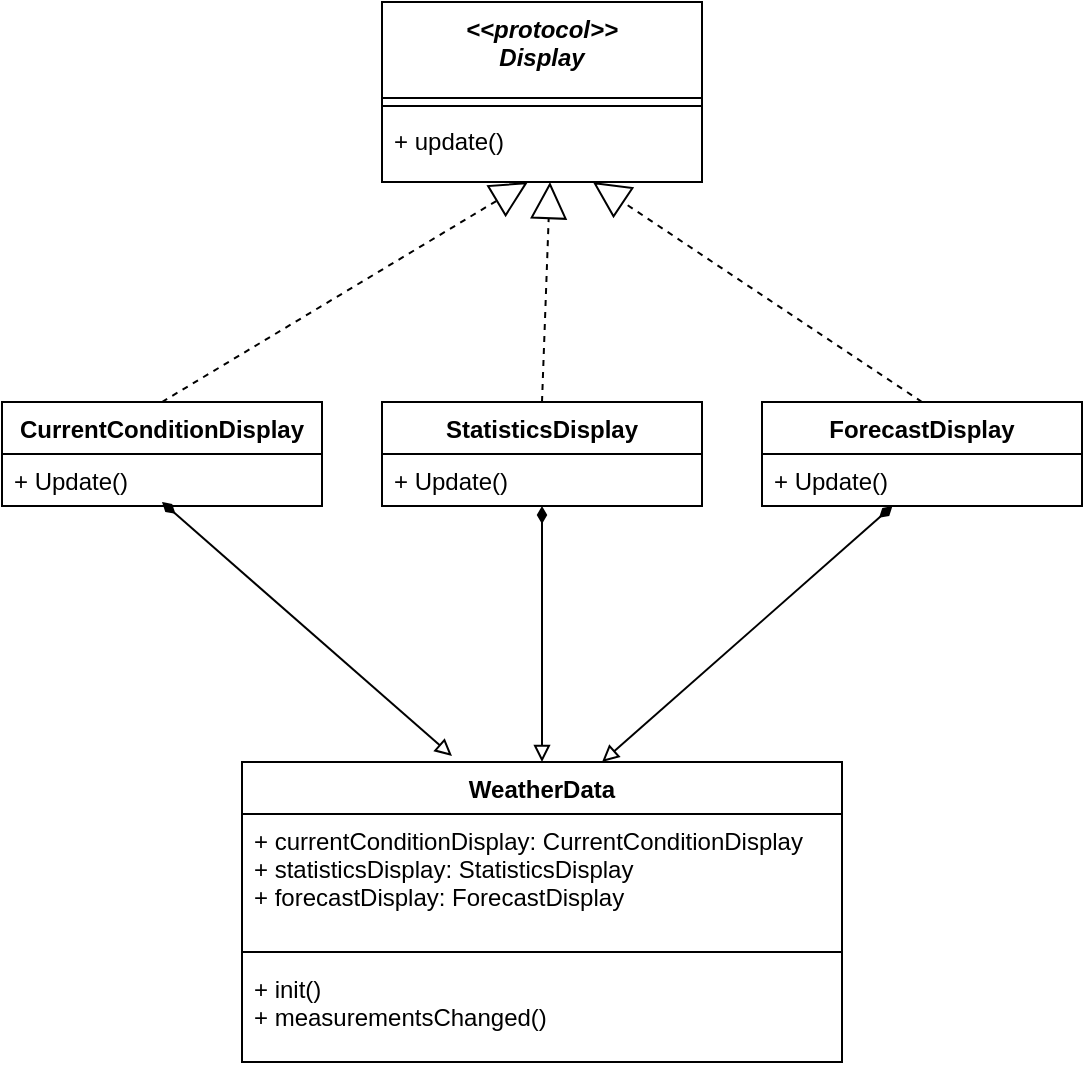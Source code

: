 <mxfile version="12.4.2" type="device" pages="1"><diagram id="fR0WRkPe8WizjACLn2uq" name="Page-1"><mxGraphModel dx="1106" dy="830" grid="1" gridSize="10" guides="1" tooltips="1" connect="1" arrows="1" fold="1" page="1" pageScale="1" pageWidth="827" pageHeight="1169" math="0" shadow="0"><root><mxCell id="0"/><mxCell id="1" parent="0"/><mxCell id="JV0GVRLFYsVt0dFMBlYl-1" value="CurrentConditionDisplay" style="swimlane;fontStyle=1;align=center;verticalAlign=top;childLayout=stackLayout;horizontal=1;startSize=26;horizontalStack=0;resizeParent=1;resizeParentMax=0;resizeLast=0;collapsible=1;marginBottom=0;" parent="1" vertex="1"><mxGeometry x="130" y="250" width="160" height="52" as="geometry"/></mxCell><mxCell id="JV0GVRLFYsVt0dFMBlYl-4" value="+ Update()" style="text;strokeColor=none;fillColor=none;align=left;verticalAlign=top;spacingLeft=4;spacingRight=4;overflow=hidden;rotatable=0;points=[[0,0.5],[1,0.5]];portConstraint=eastwest;" parent="JV0GVRLFYsVt0dFMBlYl-1" vertex="1"><mxGeometry y="26" width="160" height="26" as="geometry"/></mxCell><mxCell id="JV0GVRLFYsVt0dFMBlYl-5" value="StatisticsDisplay" style="swimlane;fontStyle=1;align=center;verticalAlign=top;childLayout=stackLayout;horizontal=1;startSize=26;horizontalStack=0;resizeParent=1;resizeParentMax=0;resizeLast=0;collapsible=1;marginBottom=0;" parent="1" vertex="1"><mxGeometry x="320" y="250" width="160" height="52" as="geometry"/></mxCell><mxCell id="JV0GVRLFYsVt0dFMBlYl-6" value="+ Update()" style="text;strokeColor=none;fillColor=none;align=left;verticalAlign=top;spacingLeft=4;spacingRight=4;overflow=hidden;rotatable=0;points=[[0,0.5],[1,0.5]];portConstraint=eastwest;" parent="JV0GVRLFYsVt0dFMBlYl-5" vertex="1"><mxGeometry y="26" width="160" height="26" as="geometry"/></mxCell><mxCell id="JV0GVRLFYsVt0dFMBlYl-7" value="ForecastDisplay" style="swimlane;fontStyle=1;align=center;verticalAlign=top;childLayout=stackLayout;horizontal=1;startSize=26;horizontalStack=0;resizeParent=1;resizeParentMax=0;resizeLast=0;collapsible=1;marginBottom=0;" parent="1" vertex="1"><mxGeometry x="510" y="250" width="160" height="52" as="geometry"/></mxCell><mxCell id="JV0GVRLFYsVt0dFMBlYl-8" value="+ Update()" style="text;strokeColor=none;fillColor=none;align=left;verticalAlign=top;spacingLeft=4;spacingRight=4;overflow=hidden;rotatable=0;points=[[0,0.5],[1,0.5]];portConstraint=eastwest;" parent="JV0GVRLFYsVt0dFMBlYl-7" vertex="1"><mxGeometry y="26" width="160" height="26" as="geometry"/></mxCell><mxCell id="JV0GVRLFYsVt0dFMBlYl-11" value="WeatherData" style="swimlane;fontStyle=1;align=center;verticalAlign=top;childLayout=stackLayout;horizontal=1;startSize=26;horizontalStack=0;resizeParent=1;resizeParentMax=0;resizeLast=0;collapsible=1;marginBottom=0;" parent="1" vertex="1"><mxGeometry x="250" y="430" width="300" height="150" as="geometry"/></mxCell><mxCell id="JV0GVRLFYsVt0dFMBlYl-12" value="+ currentConditionDisplay: CurrentConditionDisplay&#10;+ statisticsDisplay: StatisticsDisplay&#10;+ forecastDisplay: ForecastDisplay" style="text;strokeColor=none;fillColor=none;align=left;verticalAlign=top;spacingLeft=4;spacingRight=4;overflow=hidden;rotatable=0;points=[[0,0.5],[1,0.5]];portConstraint=eastwest;" parent="JV0GVRLFYsVt0dFMBlYl-11" vertex="1"><mxGeometry y="26" width="300" height="64" as="geometry"/></mxCell><mxCell id="JV0GVRLFYsVt0dFMBlYl-13" value="" style="line;strokeWidth=1;fillColor=none;align=left;verticalAlign=middle;spacingTop=-1;spacingLeft=3;spacingRight=3;rotatable=0;labelPosition=right;points=[];portConstraint=eastwest;" parent="JV0GVRLFYsVt0dFMBlYl-11" vertex="1"><mxGeometry y="90" width="300" height="10" as="geometry"/></mxCell><mxCell id="JV0GVRLFYsVt0dFMBlYl-14" value="+ init()&#10;+ measurementsChanged() " style="text;strokeColor=none;fillColor=none;align=left;verticalAlign=top;spacingLeft=4;spacingRight=4;overflow=hidden;rotatable=0;points=[[0,0.5],[1,0.5]];portConstraint=eastwest;" parent="JV0GVRLFYsVt0dFMBlYl-11" vertex="1"><mxGeometry y="100" width="300" height="50" as="geometry"/></mxCell><mxCell id="JV0GVRLFYsVt0dFMBlYl-18" value="" style="html=1;verticalAlign=bottom;endArrow=block;entryX=0.35;entryY=-0.02;entryDx=0;entryDy=0;entryPerimeter=0;startArrow=diamondThin;startFill=1;endFill=0;" parent="1" target="JV0GVRLFYsVt0dFMBlYl-11" edge="1"><mxGeometry width="80" relative="1" as="geometry"><mxPoint x="210" y="300" as="sourcePoint"/><mxPoint x="210" y="570" as="targetPoint"/></mxGeometry></mxCell><mxCell id="JV0GVRLFYsVt0dFMBlYl-19" value="" style="html=1;verticalAlign=bottom;endArrow=block;startArrow=diamondThin;startFill=1;endFill=0;" parent="1" source="JV0GVRLFYsVt0dFMBlYl-6" target="JV0GVRLFYsVt0dFMBlYl-11" edge="1"><mxGeometry width="80" relative="1" as="geometry"><mxPoint x="220" y="310" as="sourcePoint"/><mxPoint x="395" y="437" as="targetPoint"/></mxGeometry></mxCell><mxCell id="JV0GVRLFYsVt0dFMBlYl-20" value="" style="html=1;verticalAlign=bottom;endArrow=block;entryX=0.6;entryY=0;entryDx=0;entryDy=0;entryPerimeter=0;startArrow=diamondThin;startFill=1;endFill=0;" parent="1" source="JV0GVRLFYsVt0dFMBlYl-8" target="JV0GVRLFYsVt0dFMBlYl-11" edge="1"><mxGeometry width="80" relative="1" as="geometry"><mxPoint x="230" y="320" as="sourcePoint"/><mxPoint x="405" y="447" as="targetPoint"/></mxGeometry></mxCell><mxCell id="JV0GVRLFYsVt0dFMBlYl-21" value="&lt;&lt;protocol&gt;&gt;&#10;Display" style="swimlane;fontStyle=3;align=center;verticalAlign=top;childLayout=stackLayout;horizontal=1;startSize=48;horizontalStack=0;resizeParent=1;resizeParentMax=0;resizeLast=0;collapsible=1;marginBottom=0;" parent="1" vertex="1"><mxGeometry x="320" y="50" width="160" height="90" as="geometry"/></mxCell><mxCell id="JV0GVRLFYsVt0dFMBlYl-23" value="" style="line;strokeWidth=1;fillColor=none;align=left;verticalAlign=middle;spacingTop=-1;spacingLeft=3;spacingRight=3;rotatable=0;labelPosition=right;points=[];portConstraint=eastwest;" parent="JV0GVRLFYsVt0dFMBlYl-21" vertex="1"><mxGeometry y="48" width="160" height="8" as="geometry"/></mxCell><mxCell id="JV0GVRLFYsVt0dFMBlYl-24" value="+ update()" style="text;strokeColor=none;fillColor=none;align=left;verticalAlign=top;spacingLeft=4;spacingRight=4;overflow=hidden;rotatable=0;points=[[0,0.5],[1,0.5]];portConstraint=eastwest;" parent="JV0GVRLFYsVt0dFMBlYl-21" vertex="1"><mxGeometry y="56" width="160" height="34" as="geometry"/></mxCell><mxCell id="JV0GVRLFYsVt0dFMBlYl-25" value="" style="endArrow=block;endSize=16;endFill=0;html=1;entryX=0.456;entryY=1;entryDx=0;entryDy=0;entryPerimeter=0;exitX=0.5;exitY=0;exitDx=0;exitDy=0;dashed=1;" parent="1" source="JV0GVRLFYsVt0dFMBlYl-1" target="JV0GVRLFYsVt0dFMBlYl-24" edge="1"><mxGeometry width="160" relative="1" as="geometry"><mxPoint x="130" y="600" as="sourcePoint"/><mxPoint x="290" y="600" as="targetPoint"/></mxGeometry></mxCell><mxCell id="JV0GVRLFYsVt0dFMBlYl-26" value="" style="endArrow=block;endSize=16;endFill=0;html=1;entryX=0.525;entryY=1;entryDx=0;entryDy=0;entryPerimeter=0;exitX=0.5;exitY=0;exitDx=0;exitDy=0;dashed=1;" parent="1" source="JV0GVRLFYsVt0dFMBlYl-5" target="JV0GVRLFYsVt0dFMBlYl-24" edge="1"><mxGeometry width="160" relative="1" as="geometry"><mxPoint x="220" y="260" as="sourcePoint"/><mxPoint x="402.96" y="150" as="targetPoint"/></mxGeometry></mxCell><mxCell id="JV0GVRLFYsVt0dFMBlYl-27" value="" style="endArrow=block;endSize=16;endFill=0;html=1;exitX=0.5;exitY=0;exitDx=0;exitDy=0;dashed=1;" parent="1" source="JV0GVRLFYsVt0dFMBlYl-7" target="JV0GVRLFYsVt0dFMBlYl-24" edge="1"><mxGeometry width="160" relative="1" as="geometry"><mxPoint x="230" y="270" as="sourcePoint"/><mxPoint x="412.96" y="160" as="targetPoint"/></mxGeometry></mxCell></root></mxGraphModel></diagram></mxfile>
